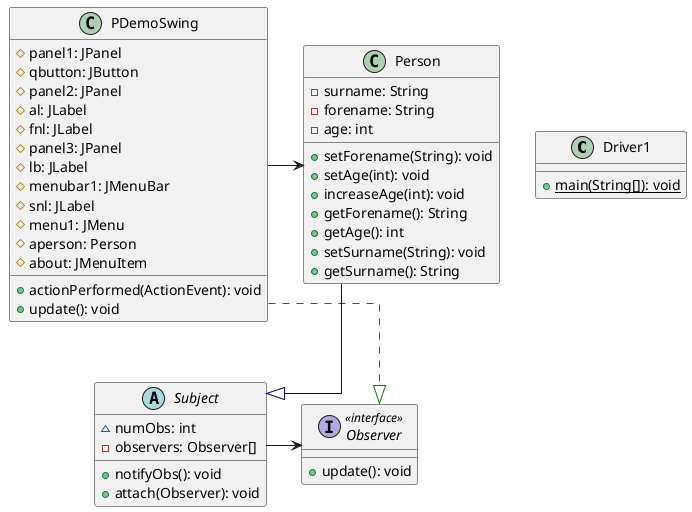 @startuml

skinparam linetype ortho

class Driver1 {
  + main(String[]): void {static}
}
interface Observer << interface >> {
  + update(): void
}
class PDemoSwing {
  # panel1: JPanel
  # qbutton: JButton
  # panel2: JPanel
  # al: JLabel
  # fnl: JLabel
  # panel3: JPanel
  # lb: JLabel
  # menubar1: JMenuBar
  # snl: JLabel
  # menu1: JMenu
  # aperson: Person
  # about: JMenuItem
  + actionPerformed(ActionEvent): void
  + update(): void
}
class Person {
  - surname: String
  - forename: String
  - age: int
  + setForename(String): void
  + setAge(int): void
  + increaseAge(int): void
  + getForename(): String
  + getAge(): int
  + setSurname(String): void
  + getSurname(): String
}
abstract Subject {
  ~ numObs: int
  - observers: Observer[]
  + notifyObs(): void
  + attach(Observer): void
}

PDemoSwing -> Person
PDemoSwing  -[#008200,dashed]-^  Observer
Person      -[#000082,plain]-^  Subject
Subject -> Observer

@enduml
